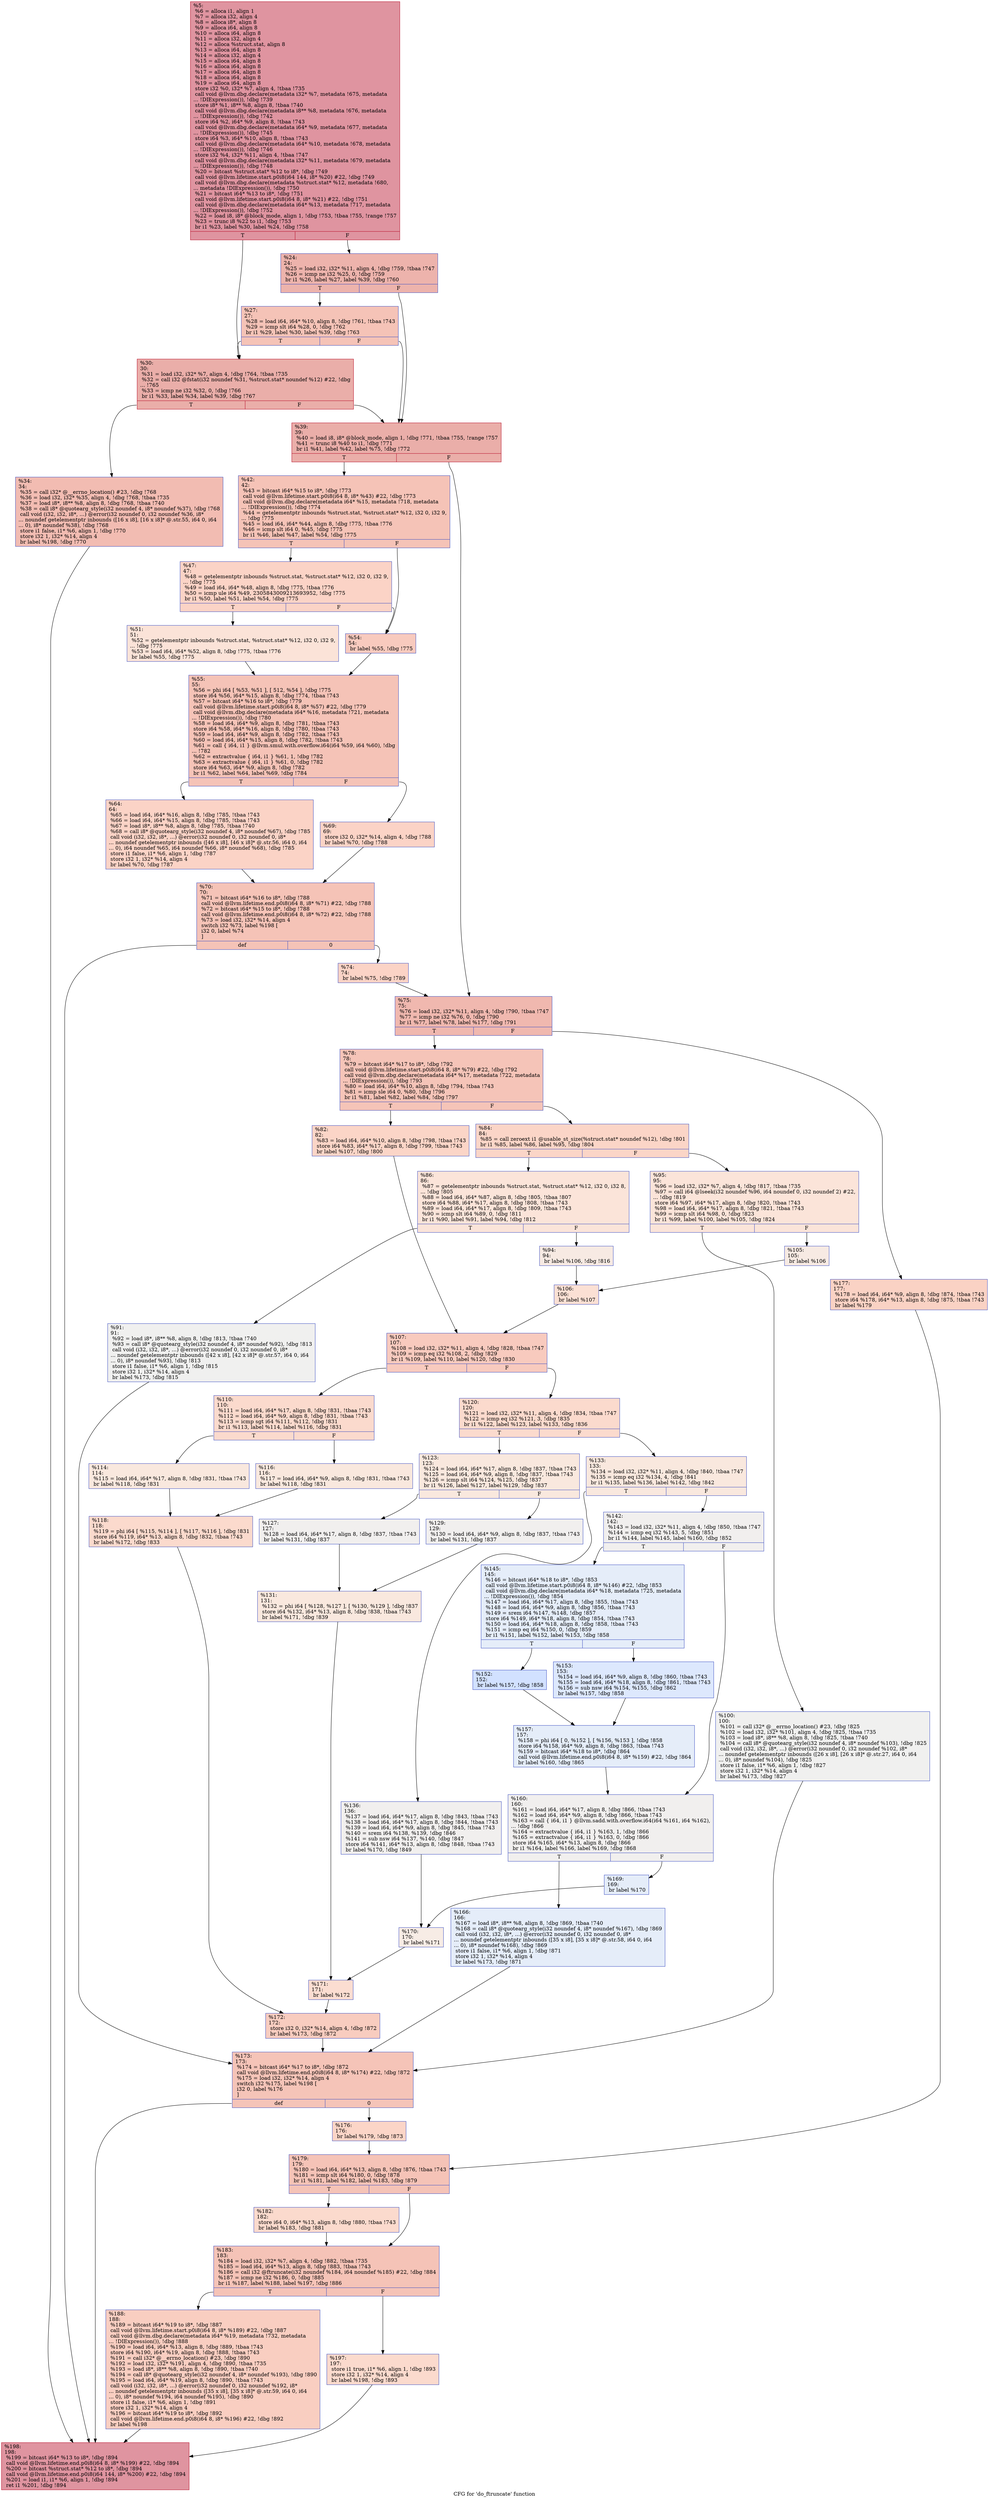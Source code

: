 digraph "CFG for 'do_ftruncate' function" {
	label="CFG for 'do_ftruncate' function";

	Node0xd3f730 [shape=record,color="#b70d28ff", style=filled, fillcolor="#b70d2870",label="{%5:\l  %6 = alloca i1, align 1\l  %7 = alloca i32, align 4\l  %8 = alloca i8*, align 8\l  %9 = alloca i64, align 8\l  %10 = alloca i64, align 8\l  %11 = alloca i32, align 4\l  %12 = alloca %struct.stat, align 8\l  %13 = alloca i64, align 8\l  %14 = alloca i32, align 4\l  %15 = alloca i64, align 8\l  %16 = alloca i64, align 8\l  %17 = alloca i64, align 8\l  %18 = alloca i64, align 8\l  %19 = alloca i64, align 8\l  store i32 %0, i32* %7, align 4, !tbaa !735\l  call void @llvm.dbg.declare(metadata i32* %7, metadata !675, metadata\l... !DIExpression()), !dbg !739\l  store i8* %1, i8** %8, align 8, !tbaa !740\l  call void @llvm.dbg.declare(metadata i8** %8, metadata !676, metadata\l... !DIExpression()), !dbg !742\l  store i64 %2, i64* %9, align 8, !tbaa !743\l  call void @llvm.dbg.declare(metadata i64* %9, metadata !677, metadata\l... !DIExpression()), !dbg !745\l  store i64 %3, i64* %10, align 8, !tbaa !743\l  call void @llvm.dbg.declare(metadata i64* %10, metadata !678, metadata\l... !DIExpression()), !dbg !746\l  store i32 %4, i32* %11, align 4, !tbaa !747\l  call void @llvm.dbg.declare(metadata i32* %11, metadata !679, metadata\l... !DIExpression()), !dbg !748\l  %20 = bitcast %struct.stat* %12 to i8*, !dbg !749\l  call void @llvm.lifetime.start.p0i8(i64 144, i8* %20) #22, !dbg !749\l  call void @llvm.dbg.declare(metadata %struct.stat* %12, metadata !680,\l... metadata !DIExpression()), !dbg !750\l  %21 = bitcast i64* %13 to i8*, !dbg !751\l  call void @llvm.lifetime.start.p0i8(i64 8, i8* %21) #22, !dbg !751\l  call void @llvm.dbg.declare(metadata i64* %13, metadata !717, metadata\l... !DIExpression()), !dbg !752\l  %22 = load i8, i8* @block_mode, align 1, !dbg !753, !tbaa !755, !range !757\l  %23 = trunc i8 %22 to i1, !dbg !753\l  br i1 %23, label %30, label %24, !dbg !758\l|{<s0>T|<s1>F}}"];
	Node0xd3f730:s0 -> Node0xd3f820;
	Node0xd3f730:s1 -> Node0xd3f780;
	Node0xd3f780 [shape=record,color="#3d50c3ff", style=filled, fillcolor="#d6524470",label="{%24:\l24:                                               \l  %25 = load i32, i32* %11, align 4, !dbg !759, !tbaa !747\l  %26 = icmp ne i32 %25, 0, !dbg !759\l  br i1 %26, label %27, label %39, !dbg !760\l|{<s0>T|<s1>F}}"];
	Node0xd3f780:s0 -> Node0xd3f7d0;
	Node0xd3f780:s1 -> Node0xd3f8c0;
	Node0xd3f7d0 [shape=record,color="#3d50c3ff", style=filled, fillcolor="#e8765c70",label="{%27:\l27:                                               \l  %28 = load i64, i64* %10, align 8, !dbg !761, !tbaa !743\l  %29 = icmp slt i64 %28, 0, !dbg !762\l  br i1 %29, label %30, label %39, !dbg !763\l|{<s0>T|<s1>F}}"];
	Node0xd3f7d0:s0 -> Node0xd3f820;
	Node0xd3f7d0:s1 -> Node0xd3f8c0;
	Node0xd3f820 [shape=record,color="#b70d28ff", style=filled, fillcolor="#d0473d70",label="{%30:\l30:                                               \l  %31 = load i32, i32* %7, align 4, !dbg !764, !tbaa !735\l  %32 = call i32 @fstat(i32 noundef %31, %struct.stat* noundef %12) #22, !dbg\l... !765\l  %33 = icmp ne i32 %32, 0, !dbg !766\l  br i1 %33, label %34, label %39, !dbg !767\l|{<s0>T|<s1>F}}"];
	Node0xd3f820:s0 -> Node0xd3f870;
	Node0xd3f820:s1 -> Node0xd3f8c0;
	Node0xd3f870 [shape=record,color="#3d50c3ff", style=filled, fillcolor="#e1675170",label="{%34:\l34:                                               \l  %35 = call i32* @__errno_location() #23, !dbg !768\l  %36 = load i32, i32* %35, align 4, !dbg !768, !tbaa !735\l  %37 = load i8*, i8** %8, align 8, !dbg !768, !tbaa !740\l  %38 = call i8* @quotearg_style(i32 noundef 4, i8* noundef %37), !dbg !768\l  call void (i32, i32, i8*, ...) @error(i32 noundef 0, i32 noundef %36, i8*\l... noundef getelementptr inbounds ([16 x i8], [16 x i8]* @.str.55, i64 0, i64\l... 0), i8* noundef %38), !dbg !768\l  store i1 false, i1* %6, align 1, !dbg !770\l  store i32 1, i32* %14, align 4\l  br label %198, !dbg !770\l}"];
	Node0xd3f870 -> Node0xd40900;
	Node0xd3f8c0 [shape=record,color="#b70d28ff", style=filled, fillcolor="#d0473d70",label="{%39:\l39:                                               \l  %40 = load i8, i8* @block_mode, align 1, !dbg !771, !tbaa !755, !range !757\l  %41 = trunc i8 %40 to i1, !dbg !771\l  br i1 %41, label %42, label %75, !dbg !772\l|{<s0>T|<s1>F}}"];
	Node0xd3f8c0:s0 -> Node0xd3f910;
	Node0xd3f8c0:s1 -> Node0xd3fbe0;
	Node0xd3f910 [shape=record,color="#3d50c3ff", style=filled, fillcolor="#e8765c70",label="{%42:\l42:                                               \l  %43 = bitcast i64* %15 to i8*, !dbg !773\l  call void @llvm.lifetime.start.p0i8(i64 8, i8* %43) #22, !dbg !773\l  call void @llvm.dbg.declare(metadata i64* %15, metadata !718, metadata\l... !DIExpression()), !dbg !774\l  %44 = getelementptr inbounds %struct.stat, %struct.stat* %12, i32 0, i32 9,\l... !dbg !775\l  %45 = load i64, i64* %44, align 8, !dbg !775, !tbaa !776\l  %46 = icmp slt i64 0, %45, !dbg !775\l  br i1 %46, label %47, label %54, !dbg !775\l|{<s0>T|<s1>F}}"];
	Node0xd3f910:s0 -> Node0xd3f960;
	Node0xd3f910:s1 -> Node0xd3fa00;
	Node0xd3f960 [shape=record,color="#3d50c3ff", style=filled, fillcolor="#f59c7d70",label="{%47:\l47:                                               \l  %48 = getelementptr inbounds %struct.stat, %struct.stat* %12, i32 0, i32 9,\l... !dbg !775\l  %49 = load i64, i64* %48, align 8, !dbg !775, !tbaa !776\l  %50 = icmp ule i64 %49, 2305843009213693952, !dbg !775\l  br i1 %50, label %51, label %54, !dbg !775\l|{<s0>T|<s1>F}}"];
	Node0xd3f960:s0 -> Node0xd3f9b0;
	Node0xd3f960:s1 -> Node0xd3fa00;
	Node0xd3f9b0 [shape=record,color="#3d50c3ff", style=filled, fillcolor="#f6bfa670",label="{%51:\l51:                                               \l  %52 = getelementptr inbounds %struct.stat, %struct.stat* %12, i32 0, i32 9,\l... !dbg !775\l  %53 = load i64, i64* %52, align 8, !dbg !775, !tbaa !776\l  br label %55, !dbg !775\l}"];
	Node0xd3f9b0 -> Node0xd3fa50;
	Node0xd3fa00 [shape=record,color="#3d50c3ff", style=filled, fillcolor="#ef886b70",label="{%54:\l54:                                               \l  br label %55, !dbg !775\l}"];
	Node0xd3fa00 -> Node0xd3fa50;
	Node0xd3fa50 [shape=record,color="#3d50c3ff", style=filled, fillcolor="#e8765c70",label="{%55:\l55:                                               \l  %56 = phi i64 [ %53, %51 ], [ 512, %54 ], !dbg !775\l  store i64 %56, i64* %15, align 8, !dbg !774, !tbaa !743\l  %57 = bitcast i64* %16 to i8*, !dbg !779\l  call void @llvm.lifetime.start.p0i8(i64 8, i8* %57) #22, !dbg !779\l  call void @llvm.dbg.declare(metadata i64* %16, metadata !721, metadata\l... !DIExpression()), !dbg !780\l  %58 = load i64, i64* %9, align 8, !dbg !781, !tbaa !743\l  store i64 %58, i64* %16, align 8, !dbg !780, !tbaa !743\l  %59 = load i64, i64* %9, align 8, !dbg !782, !tbaa !743\l  %60 = load i64, i64* %15, align 8, !dbg !782, !tbaa !743\l  %61 = call \{ i64, i1 \} @llvm.smul.with.overflow.i64(i64 %59, i64 %60), !dbg\l... !782\l  %62 = extractvalue \{ i64, i1 \} %61, 1, !dbg !782\l  %63 = extractvalue \{ i64, i1 \} %61, 0, !dbg !782\l  store i64 %63, i64* %9, align 8, !dbg !782\l  br i1 %62, label %64, label %69, !dbg !784\l|{<s0>T|<s1>F}}"];
	Node0xd3fa50:s0 -> Node0xd3faa0;
	Node0xd3fa50:s1 -> Node0xd3faf0;
	Node0xd3faa0 [shape=record,color="#3d50c3ff", style=filled, fillcolor="#f59c7d70",label="{%64:\l64:                                               \l  %65 = load i64, i64* %16, align 8, !dbg !785, !tbaa !743\l  %66 = load i64, i64* %15, align 8, !dbg !785, !tbaa !743\l  %67 = load i8*, i8** %8, align 8, !dbg !785, !tbaa !740\l  %68 = call i8* @quotearg_style(i32 noundef 4, i8* noundef %67), !dbg !785\l  call void (i32, i32, i8*, ...) @error(i32 noundef 0, i32 noundef 0, i8*\l... noundef getelementptr inbounds ([46 x i8], [46 x i8]* @.str.56, i64 0, i64\l... 0), i64 noundef %65, i64 noundef %66, i8* noundef %68), !dbg !785\l  store i1 false, i1* %6, align 1, !dbg !787\l  store i32 1, i32* %14, align 4\l  br label %70, !dbg !787\l}"];
	Node0xd3faa0 -> Node0xd3fb40;
	Node0xd3faf0 [shape=record,color="#3d50c3ff", style=filled, fillcolor="#f59c7d70",label="{%69:\l69:                                               \l  store i32 0, i32* %14, align 4, !dbg !788\l  br label %70, !dbg !788\l}"];
	Node0xd3faf0 -> Node0xd3fb40;
	Node0xd3fb40 [shape=record,color="#3d50c3ff", style=filled, fillcolor="#e8765c70",label="{%70:\l70:                                               \l  %71 = bitcast i64* %16 to i8*, !dbg !788\l  call void @llvm.lifetime.end.p0i8(i64 8, i8* %71) #22, !dbg !788\l  %72 = bitcast i64* %15 to i8*, !dbg !788\l  call void @llvm.lifetime.end.p0i8(i64 8, i8* %72) #22, !dbg !788\l  %73 = load i32, i32* %14, align 4\l  switch i32 %73, label %198 [\l    i32 0, label %74\l  ]\l|{<s0>def|<s1>0}}"];
	Node0xd3fb40:s0 -> Node0xd40900;
	Node0xd3fb40:s1 -> Node0xd3fb90;
	Node0xd3fb90 [shape=record,color="#3d50c3ff", style=filled, fillcolor="#f59c7d70",label="{%74:\l74:                                               \l  br label %75, !dbg !789\l}"];
	Node0xd3fb90 -> Node0xd3fbe0;
	Node0xd3fbe0 [shape=record,color="#3d50c3ff", style=filled, fillcolor="#dc5d4a70",label="{%75:\l75:                                               \l  %76 = load i32, i32* %11, align 4, !dbg !790, !tbaa !747\l  %77 = icmp ne i32 %76, 0, !dbg !790\l  br i1 %77, label %78, label %177, !dbg !791\l|{<s0>T|<s1>F}}"];
	Node0xd3fbe0:s0 -> Node0xd3fc30;
	Node0xd3fbe0:s1 -> Node0xd40720;
	Node0xd3fc30 [shape=record,color="#3d50c3ff", style=filled, fillcolor="#e97a5f70",label="{%78:\l78:                                               \l  %79 = bitcast i64* %17 to i8*, !dbg !792\l  call void @llvm.lifetime.start.p0i8(i64 8, i8* %79) #22, !dbg !792\l  call void @llvm.dbg.declare(metadata i64* %17, metadata !722, metadata\l... !DIExpression()), !dbg !793\l  %80 = load i64, i64* %10, align 8, !dbg !794, !tbaa !743\l  %81 = icmp sle i64 0, %80, !dbg !796\l  br i1 %81, label %82, label %84, !dbg !797\l|{<s0>T|<s1>F}}"];
	Node0xd3fc30:s0 -> Node0xd3fc80;
	Node0xd3fc30:s1 -> Node0xd3fcd0;
	Node0xd3fc80 [shape=record,color="#3d50c3ff", style=filled, fillcolor="#f5a08170",label="{%82:\l82:                                               \l  %83 = load i64, i64* %10, align 8, !dbg !798, !tbaa !743\l  store i64 %83, i64* %17, align 8, !dbg !799, !tbaa !743\l  br label %107, !dbg !800\l}"];
	Node0xd3fc80 -> Node0xd3ff50;
	Node0xd3fcd0 [shape=record,color="#3d50c3ff", style=filled, fillcolor="#f5a08170",label="{%84:\l84:                                               \l  %85 = call zeroext i1 @usable_st_size(%struct.stat* noundef %12), !dbg !801\l  br i1 %85, label %86, label %95, !dbg !804\l|{<s0>T|<s1>F}}"];
	Node0xd3fcd0:s0 -> Node0xd3fd20;
	Node0xd3fcd0:s1 -> Node0xd3fe10;
	Node0xd3fd20 [shape=record,color="#3d50c3ff", style=filled, fillcolor="#f5c1a970",label="{%86:\l86:                                               \l  %87 = getelementptr inbounds %struct.stat, %struct.stat* %12, i32 0, i32 8,\l... !dbg !805\l  %88 = load i64, i64* %87, align 8, !dbg !805, !tbaa !807\l  store i64 %88, i64* %17, align 8, !dbg !808, !tbaa !743\l  %89 = load i64, i64* %17, align 8, !dbg !809, !tbaa !743\l  %90 = icmp slt i64 %89, 0, !dbg !811\l  br i1 %90, label %91, label %94, !dbg !812\l|{<s0>T|<s1>F}}"];
	Node0xd3fd20:s0 -> Node0xd3fd70;
	Node0xd3fd20:s1 -> Node0xd3fdc0;
	Node0xd3fd70 [shape=record,color="#3d50c3ff", style=filled, fillcolor="#dedcdb70",label="{%91:\l91:                                               \l  %92 = load i8*, i8** %8, align 8, !dbg !813, !tbaa !740\l  %93 = call i8* @quotearg_style(i32 noundef 4, i8* noundef %92), !dbg !813\l  call void (i32, i32, i8*, ...) @error(i32 noundef 0, i32 noundef 0, i8*\l... noundef getelementptr inbounds ([42 x i8], [42 x i8]* @.str.57, i64 0, i64\l... 0), i8* noundef %93), !dbg !813\l  store i1 false, i1* %6, align 1, !dbg !815\l  store i32 1, i32* %14, align 4\l  br label %173, !dbg !815\l}"];
	Node0xd3fd70 -> Node0xd40680;
	Node0xd3fdc0 [shape=record,color="#3d50c3ff", style=filled, fillcolor="#eed0c070",label="{%94:\l94:                                               \l  br label %106, !dbg !816\l}"];
	Node0xd3fdc0 -> Node0xd3ff00;
	Node0xd3fe10 [shape=record,color="#3d50c3ff", style=filled, fillcolor="#f5c1a970",label="{%95:\l95:                                               \l  %96 = load i32, i32* %7, align 4, !dbg !817, !tbaa !735\l  %97 = call i64 @lseek(i32 noundef %96, i64 noundef 0, i32 noundef 2) #22,\l... !dbg !819\l  store i64 %97, i64* %17, align 8, !dbg !820, !tbaa !743\l  %98 = load i64, i64* %17, align 8, !dbg !821, !tbaa !743\l  %99 = icmp slt i64 %98, 0, !dbg !823\l  br i1 %99, label %100, label %105, !dbg !824\l|{<s0>T|<s1>F}}"];
	Node0xd3fe10:s0 -> Node0xd3fe60;
	Node0xd3fe10:s1 -> Node0xd3feb0;
	Node0xd3fe60 [shape=record,color="#3d50c3ff", style=filled, fillcolor="#dedcdb70",label="{%100:\l100:                                              \l  %101 = call i32* @__errno_location() #23, !dbg !825\l  %102 = load i32, i32* %101, align 4, !dbg !825, !tbaa !735\l  %103 = load i8*, i8** %8, align 8, !dbg !825, !tbaa !740\l  %104 = call i8* @quotearg_style(i32 noundef 4, i8* noundef %103), !dbg !825\l  call void (i32, i32, i8*, ...) @error(i32 noundef 0, i32 noundef %102, i8*\l... noundef getelementptr inbounds ([26 x i8], [26 x i8]* @.str.27, i64 0, i64\l... 0), i8* noundef %104), !dbg !825\l  store i1 false, i1* %6, align 1, !dbg !827\l  store i32 1, i32* %14, align 4\l  br label %173, !dbg !827\l}"];
	Node0xd3fe60 -> Node0xd40680;
	Node0xd3feb0 [shape=record,color="#3d50c3ff", style=filled, fillcolor="#eed0c070",label="{%105:\l105:                                              \l  br label %106\l}"];
	Node0xd3feb0 -> Node0xd3ff00;
	Node0xd3ff00 [shape=record,color="#3d50c3ff", style=filled, fillcolor="#f7b99e70",label="{%106:\l106:                                              \l  br label %107\l}"];
	Node0xd3ff00 -> Node0xd3ff50;
	Node0xd3ff50 [shape=record,color="#3d50c3ff", style=filled, fillcolor="#ef886b70",label="{%107:\l107:                                              \l  %108 = load i32, i32* %11, align 4, !dbg !828, !tbaa !747\l  %109 = icmp eq i32 %108, 2, !dbg !829\l  br i1 %109, label %110, label %120, !dbg !830\l|{<s0>T|<s1>F}}"];
	Node0xd3ff50:s0 -> Node0xd3ffa0;
	Node0xd3ff50:s1 -> Node0xd400e0;
	Node0xd3ffa0 [shape=record,color="#3d50c3ff", style=filled, fillcolor="#f7ac8e70",label="{%110:\l110:                                              \l  %111 = load i64, i64* %17, align 8, !dbg !831, !tbaa !743\l  %112 = load i64, i64* %9, align 8, !dbg !831, !tbaa !743\l  %113 = icmp sgt i64 %111, %112, !dbg !831\l  br i1 %113, label %114, label %116, !dbg !831\l|{<s0>T|<s1>F}}"];
	Node0xd3ffa0:s0 -> Node0xd3fff0;
	Node0xd3ffa0:s1 -> Node0xd40040;
	Node0xd3fff0 [shape=record,color="#3d50c3ff", style=filled, fillcolor="#f2cab570",label="{%114:\l114:                                              \l  %115 = load i64, i64* %17, align 8, !dbg !831, !tbaa !743\l  br label %118, !dbg !831\l}"];
	Node0xd3fff0 -> Node0xd40090;
	Node0xd40040 [shape=record,color="#3d50c3ff", style=filled, fillcolor="#f2cab570",label="{%116:\l116:                                              \l  %117 = load i64, i64* %9, align 8, !dbg !831, !tbaa !743\l  br label %118, !dbg !831\l}"];
	Node0xd40040 -> Node0xd40090;
	Node0xd40090 [shape=record,color="#3d50c3ff", style=filled, fillcolor="#f7ac8e70",label="{%118:\l118:                                              \l  %119 = phi i64 [ %115, %114 ], [ %117, %116 ], !dbg !831\l  store i64 %119, i64* %13, align 8, !dbg !832, !tbaa !743\l  br label %172, !dbg !833\l}"];
	Node0xd40090 -> Node0xd40630;
	Node0xd400e0 [shape=record,color="#3d50c3ff", style=filled, fillcolor="#f7ac8e70",label="{%120:\l120:                                              \l  %121 = load i32, i32* %11, align 4, !dbg !834, !tbaa !747\l  %122 = icmp eq i32 %121, 3, !dbg !835\l  br i1 %122, label %123, label %133, !dbg !836\l|{<s0>T|<s1>F}}"];
	Node0xd400e0:s0 -> Node0xd40130;
	Node0xd400e0:s1 -> Node0xd40270;
	Node0xd40130 [shape=record,color="#3d50c3ff", style=filled, fillcolor="#f2cab570",label="{%123:\l123:                                              \l  %124 = load i64, i64* %17, align 8, !dbg !837, !tbaa !743\l  %125 = load i64, i64* %9, align 8, !dbg !837, !tbaa !743\l  %126 = icmp slt i64 %124, %125, !dbg !837\l  br i1 %126, label %127, label %129, !dbg !837\l|{<s0>T|<s1>F}}"];
	Node0xd40130:s0 -> Node0xd40180;
	Node0xd40130:s1 -> Node0xd401d0;
	Node0xd40180 [shape=record,color="#3d50c3ff", style=filled, fillcolor="#e0dbd870",label="{%127:\l127:                                              \l  %128 = load i64, i64* %17, align 8, !dbg !837, !tbaa !743\l  br label %131, !dbg !837\l}"];
	Node0xd40180 -> Node0xd40220;
	Node0xd401d0 [shape=record,color="#3d50c3ff", style=filled, fillcolor="#e0dbd870",label="{%129:\l129:                                              \l  %130 = load i64, i64* %9, align 8, !dbg !837, !tbaa !743\l  br label %131, !dbg !837\l}"];
	Node0xd401d0 -> Node0xd40220;
	Node0xd40220 [shape=record,color="#3d50c3ff", style=filled, fillcolor="#f2cab570",label="{%131:\l131:                                              \l  %132 = phi i64 [ %128, %127 ], [ %130, %129 ], !dbg !837\l  store i64 %132, i64* %13, align 8, !dbg !838, !tbaa !743\l  br label %171, !dbg !839\l}"];
	Node0xd40220 -> Node0xd405e0;
	Node0xd40270 [shape=record,color="#3d50c3ff", style=filled, fillcolor="#f2cab570",label="{%133:\l133:                                              \l  %134 = load i32, i32* %11, align 4, !dbg !840, !tbaa !747\l  %135 = icmp eq i32 %134, 4, !dbg !841\l  br i1 %135, label %136, label %142, !dbg !842\l|{<s0>T|<s1>F}}"];
	Node0xd40270:s0 -> Node0xd402c0;
	Node0xd40270:s1 -> Node0xd40310;
	Node0xd402c0 [shape=record,color="#3d50c3ff", style=filled, fillcolor="#e0dbd870",label="{%136:\l136:                                              \l  %137 = load i64, i64* %17, align 8, !dbg !843, !tbaa !743\l  %138 = load i64, i64* %17, align 8, !dbg !844, !tbaa !743\l  %139 = load i64, i64* %9, align 8, !dbg !845, !tbaa !743\l  %140 = srem i64 %138, %139, !dbg !846\l  %141 = sub nsw i64 %137, %140, !dbg !847\l  store i64 %141, i64* %13, align 8, !dbg !848, !tbaa !743\l  br label %170, !dbg !849\l}"];
	Node0xd402c0 -> Node0xd40590;
	Node0xd40310 [shape=record,color="#3d50c3ff", style=filled, fillcolor="#e0dbd870",label="{%142:\l142:                                              \l  %143 = load i32, i32* %11, align 4, !dbg !850, !tbaa !747\l  %144 = icmp eq i32 %143, 5, !dbg !851\l  br i1 %144, label %145, label %160, !dbg !852\l|{<s0>T|<s1>F}}"];
	Node0xd40310:s0 -> Node0xd40360;
	Node0xd40310:s1 -> Node0xd404a0;
	Node0xd40360 [shape=record,color="#3d50c3ff", style=filled, fillcolor="#c5d6f270",label="{%145:\l145:                                              \l  %146 = bitcast i64* %18 to i8*, !dbg !853\l  call void @llvm.lifetime.start.p0i8(i64 8, i8* %146) #22, !dbg !853\l  call void @llvm.dbg.declare(metadata i64* %18, metadata !725, metadata\l... !DIExpression()), !dbg !854\l  %147 = load i64, i64* %17, align 8, !dbg !855, !tbaa !743\l  %148 = load i64, i64* %9, align 8, !dbg !856, !tbaa !743\l  %149 = srem i64 %147, %148, !dbg !857\l  store i64 %149, i64* %18, align 8, !dbg !854, !tbaa !743\l  %150 = load i64, i64* %18, align 8, !dbg !858, !tbaa !743\l  %151 = icmp eq i64 %150, 0, !dbg !859\l  br i1 %151, label %152, label %153, !dbg !858\l|{<s0>T|<s1>F}}"];
	Node0xd40360:s0 -> Node0xd403b0;
	Node0xd40360:s1 -> Node0xd40400;
	Node0xd403b0 [shape=record,color="#3d50c3ff", style=filled, fillcolor="#9abbff70",label="{%152:\l152:                                              \l  br label %157, !dbg !858\l}"];
	Node0xd403b0 -> Node0xd40450;
	Node0xd40400 [shape=record,color="#3d50c3ff", style=filled, fillcolor="#b2ccfb70",label="{%153:\l153:                                              \l  %154 = load i64, i64* %9, align 8, !dbg !860, !tbaa !743\l  %155 = load i64, i64* %18, align 8, !dbg !861, !tbaa !743\l  %156 = sub nsw i64 %154, %155, !dbg !862\l  br label %157, !dbg !858\l}"];
	Node0xd40400 -> Node0xd40450;
	Node0xd40450 [shape=record,color="#3d50c3ff", style=filled, fillcolor="#c5d6f270",label="{%157:\l157:                                              \l  %158 = phi i64 [ 0, %152 ], [ %156, %153 ], !dbg !858\l  store i64 %158, i64* %9, align 8, !dbg !863, !tbaa !743\l  %159 = bitcast i64* %18 to i8*, !dbg !864\l  call void @llvm.lifetime.end.p0i8(i64 8, i8* %159) #22, !dbg !864\l  br label %160, !dbg !865\l}"];
	Node0xd40450 -> Node0xd404a0;
	Node0xd404a0 [shape=record,color="#3d50c3ff", style=filled, fillcolor="#e0dbd870",label="{%160:\l160:                                              \l  %161 = load i64, i64* %17, align 8, !dbg !866, !tbaa !743\l  %162 = load i64, i64* %9, align 8, !dbg !866, !tbaa !743\l  %163 = call \{ i64, i1 \} @llvm.sadd.with.overflow.i64(i64 %161, i64 %162),\l... !dbg !866\l  %164 = extractvalue \{ i64, i1 \} %163, 1, !dbg !866\l  %165 = extractvalue \{ i64, i1 \} %163, 0, !dbg !866\l  store i64 %165, i64* %13, align 8, !dbg !866\l  br i1 %164, label %166, label %169, !dbg !868\l|{<s0>T|<s1>F}}"];
	Node0xd404a0:s0 -> Node0xd404f0;
	Node0xd404a0:s1 -> Node0xd40540;
	Node0xd404f0 [shape=record,color="#3d50c3ff", style=filled, fillcolor="#c5d6f270",label="{%166:\l166:                                              \l  %167 = load i8*, i8** %8, align 8, !dbg !869, !tbaa !740\l  %168 = call i8* @quotearg_style(i32 noundef 4, i8* noundef %167), !dbg !869\l  call void (i32, i32, i8*, ...) @error(i32 noundef 0, i32 noundef 0, i8*\l... noundef getelementptr inbounds ([35 x i8], [35 x i8]* @.str.58, i64 0, i64\l... 0), i8* noundef %168), !dbg !869\l  store i1 false, i1* %6, align 1, !dbg !871\l  store i32 1, i32* %14, align 4\l  br label %173, !dbg !871\l}"];
	Node0xd404f0 -> Node0xd40680;
	Node0xd40540 [shape=record,color="#3d50c3ff", style=filled, fillcolor="#c5d6f270",label="{%169:\l169:                                              \l  br label %170\l}"];
	Node0xd40540 -> Node0xd40590;
	Node0xd40590 [shape=record,color="#3d50c3ff", style=filled, fillcolor="#ecd3c570",label="{%170:\l170:                                              \l  br label %171\l}"];
	Node0xd40590 -> Node0xd405e0;
	Node0xd405e0 [shape=record,color="#3d50c3ff", style=filled, fillcolor="#f7b39670",label="{%171:\l171:                                              \l  br label %172\l}"];
	Node0xd405e0 -> Node0xd40630;
	Node0xd40630 [shape=record,color="#3d50c3ff", style=filled, fillcolor="#f08b6e70",label="{%172:\l172:                                              \l  store i32 0, i32* %14, align 4, !dbg !872\l  br label %173, !dbg !872\l}"];
	Node0xd40630 -> Node0xd40680;
	Node0xd40680 [shape=record,color="#3d50c3ff", style=filled, fillcolor="#e97a5f70",label="{%173:\l173:                                              \l  %174 = bitcast i64* %17 to i8*, !dbg !872\l  call void @llvm.lifetime.end.p0i8(i64 8, i8* %174) #22, !dbg !872\l  %175 = load i32, i32* %14, align 4\l  switch i32 %175, label %198 [\l    i32 0, label %176\l  ]\l|{<s0>def|<s1>0}}"];
	Node0xd40680:s0 -> Node0xd40900;
	Node0xd40680:s1 -> Node0xd406d0;
	Node0xd406d0 [shape=record,color="#3d50c3ff", style=filled, fillcolor="#f5a08170",label="{%176:\l176:                                              \l  br label %179, !dbg !873\l}"];
	Node0xd406d0 -> Node0xd40770;
	Node0xd40720 [shape=record,color="#3d50c3ff", style=filled, fillcolor="#f4987a70",label="{%177:\l177:                                              \l  %178 = load i64, i64* %9, align 8, !dbg !874, !tbaa !743\l  store i64 %178, i64* %13, align 8, !dbg !875, !tbaa !743\l  br label %179\l}"];
	Node0xd40720 -> Node0xd40770;
	Node0xd40770 [shape=record,color="#3d50c3ff", style=filled, fillcolor="#e8765c70",label="{%179:\l179:                                              \l  %180 = load i64, i64* %13, align 8, !dbg !876, !tbaa !743\l  %181 = icmp slt i64 %180, 0, !dbg !878\l  br i1 %181, label %182, label %183, !dbg !879\l|{<s0>T|<s1>F}}"];
	Node0xd40770:s0 -> Node0xd407c0;
	Node0xd40770:s1 -> Node0xd40810;
	Node0xd407c0 [shape=record,color="#3d50c3ff", style=filled, fillcolor="#f7ac8e70",label="{%182:\l182:                                              \l  store i64 0, i64* %13, align 8, !dbg !880, !tbaa !743\l  br label %183, !dbg !881\l}"];
	Node0xd407c0 -> Node0xd40810;
	Node0xd40810 [shape=record,color="#3d50c3ff", style=filled, fillcolor="#e8765c70",label="{%183:\l183:                                              \l  %184 = load i32, i32* %7, align 4, !dbg !882, !tbaa !735\l  %185 = load i64, i64* %13, align 8, !dbg !883, !tbaa !743\l  %186 = call i32 @ftruncate(i32 noundef %184, i64 noundef %185) #22, !dbg !884\l  %187 = icmp ne i32 %186, 0, !dbg !885\l  br i1 %187, label %188, label %197, !dbg !886\l|{<s0>T|<s1>F}}"];
	Node0xd40810:s0 -> Node0xd40860;
	Node0xd40810:s1 -> Node0xd408b0;
	Node0xd40860 [shape=record,color="#3d50c3ff", style=filled, fillcolor="#f2907270",label="{%188:\l188:                                              \l  %189 = bitcast i64* %19 to i8*, !dbg !887\l  call void @llvm.lifetime.start.p0i8(i64 8, i8* %189) #22, !dbg !887\l  call void @llvm.dbg.declare(metadata i64* %19, metadata !732, metadata\l... !DIExpression()), !dbg !888\l  %190 = load i64, i64* %13, align 8, !dbg !889, !tbaa !743\l  store i64 %190, i64* %19, align 8, !dbg !888, !tbaa !743\l  %191 = call i32* @__errno_location() #23, !dbg !890\l  %192 = load i32, i32* %191, align 4, !dbg !890, !tbaa !735\l  %193 = load i8*, i8** %8, align 8, !dbg !890, !tbaa !740\l  %194 = call i8* @quotearg_style(i32 noundef 4, i8* noundef %193), !dbg !890\l  %195 = load i64, i64* %19, align 8, !dbg !890, !tbaa !743\l  call void (i32, i32, i8*, ...) @error(i32 noundef 0, i32 noundef %192, i8*\l... noundef getelementptr inbounds ([35 x i8], [35 x i8]* @.str.59, i64 0, i64\l... 0), i8* noundef %194, i64 noundef %195), !dbg !890\l  store i1 false, i1* %6, align 1, !dbg !891\l  store i32 1, i32* %14, align 4\l  %196 = bitcast i64* %19 to i8*, !dbg !892\l  call void @llvm.lifetime.end.p0i8(i64 8, i8* %196) #22, !dbg !892\l  br label %198\l}"];
	Node0xd40860 -> Node0xd40900;
	Node0xd408b0 [shape=record,color="#3d50c3ff", style=filled, fillcolor="#f7ac8e70",label="{%197:\l197:                                              \l  store i1 true, i1* %6, align 1, !dbg !893\l  store i32 1, i32* %14, align 4\l  br label %198, !dbg !893\l}"];
	Node0xd408b0 -> Node0xd40900;
	Node0xd40900 [shape=record,color="#b70d28ff", style=filled, fillcolor="#b70d2870",label="{%198:\l198:                                              \l  %199 = bitcast i64* %13 to i8*, !dbg !894\l  call void @llvm.lifetime.end.p0i8(i64 8, i8* %199) #22, !dbg !894\l  %200 = bitcast %struct.stat* %12 to i8*, !dbg !894\l  call void @llvm.lifetime.end.p0i8(i64 144, i8* %200) #22, !dbg !894\l  %201 = load i1, i1* %6, align 1, !dbg !894\l  ret i1 %201, !dbg !894\l}"];
}
